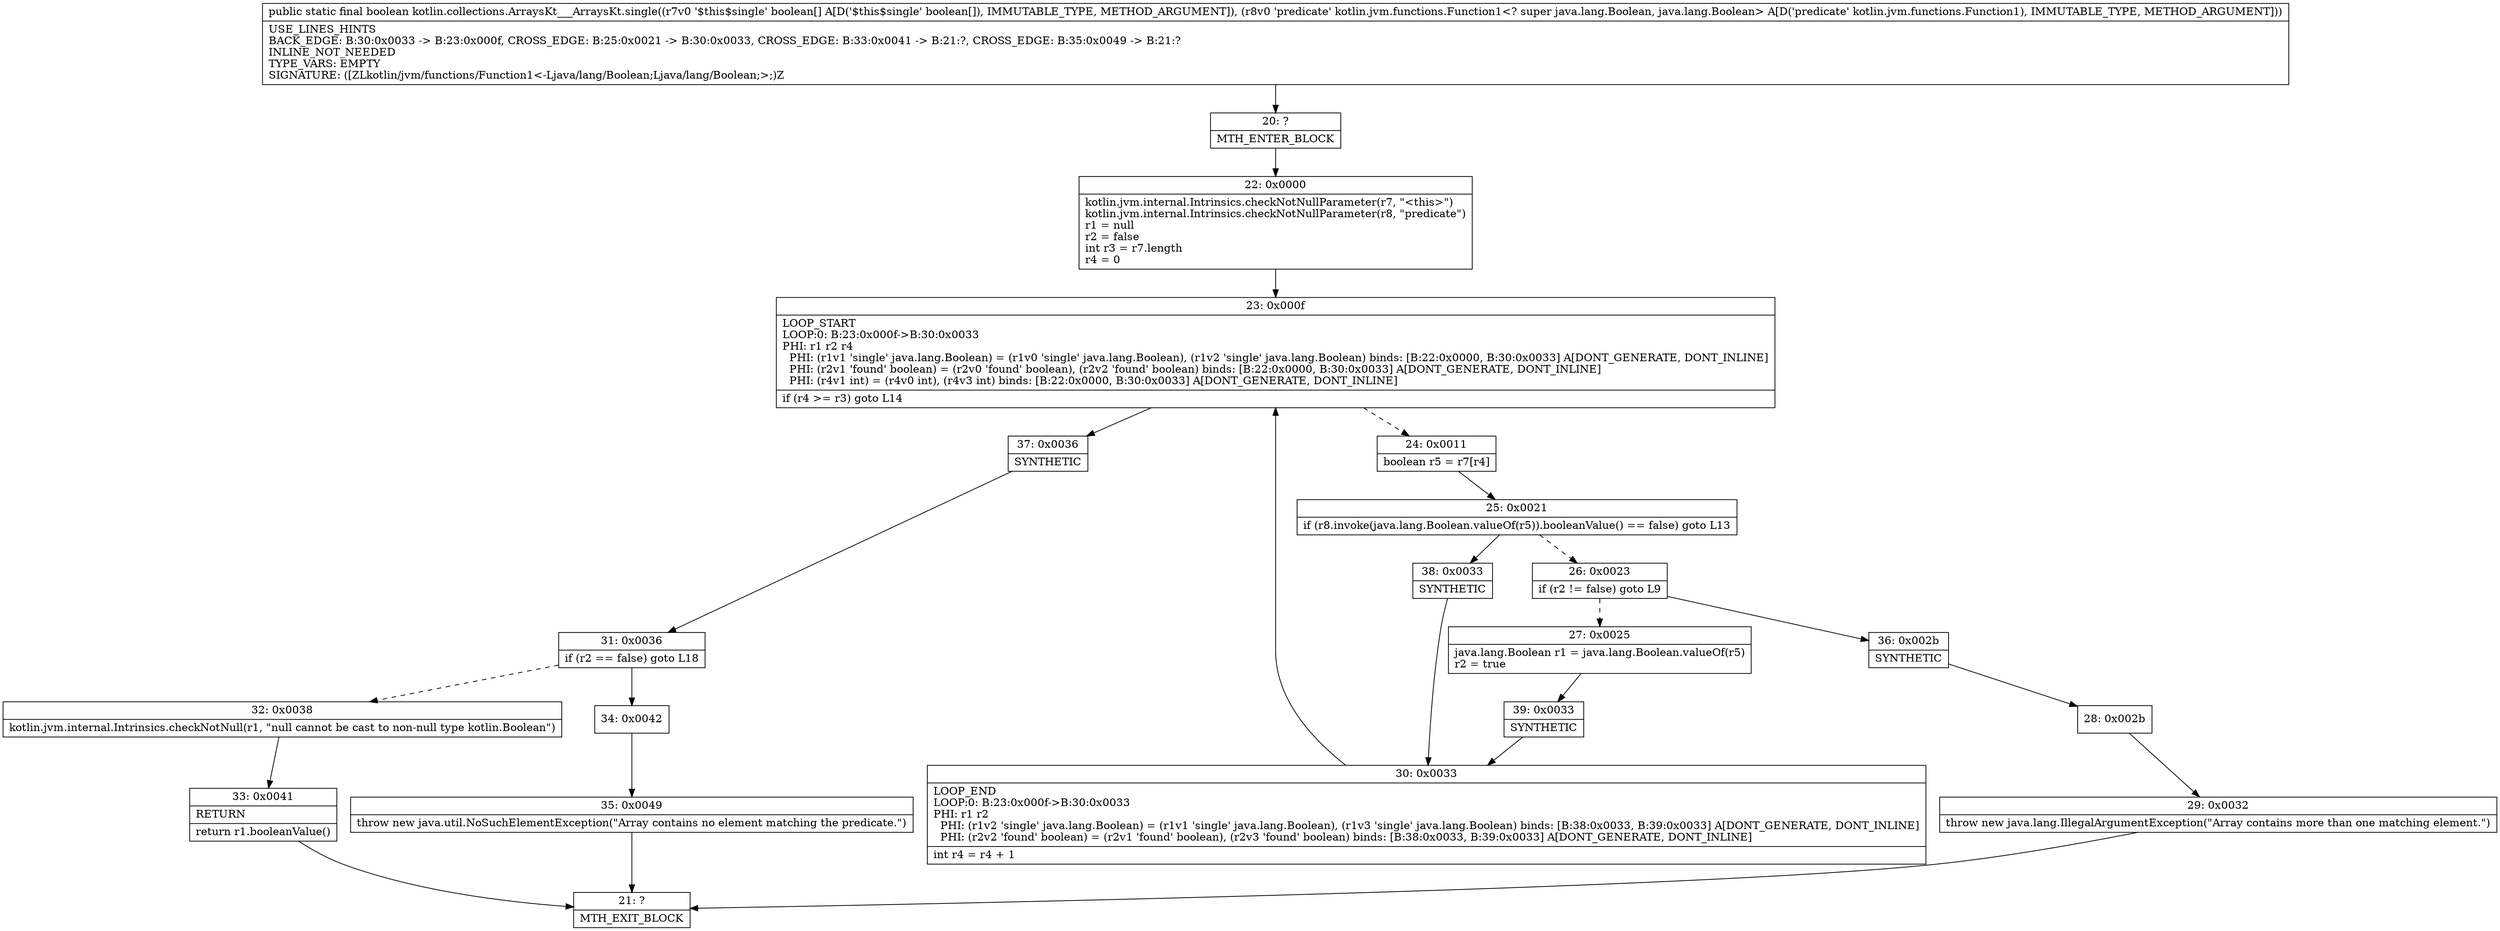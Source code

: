 digraph "CFG forkotlin.collections.ArraysKt___ArraysKt.single([ZLkotlin\/jvm\/functions\/Function1;)Z" {
Node_20 [shape=record,label="{20\:\ ?|MTH_ENTER_BLOCK\l}"];
Node_22 [shape=record,label="{22\:\ 0x0000|kotlin.jvm.internal.Intrinsics.checkNotNullParameter(r7, \"\<this\>\")\lkotlin.jvm.internal.Intrinsics.checkNotNullParameter(r8, \"predicate\")\lr1 = null\lr2 = false\lint r3 = r7.length\lr4 = 0\l}"];
Node_23 [shape=record,label="{23\:\ 0x000f|LOOP_START\lLOOP:0: B:23:0x000f\-\>B:30:0x0033\lPHI: r1 r2 r4 \l  PHI: (r1v1 'single' java.lang.Boolean) = (r1v0 'single' java.lang.Boolean), (r1v2 'single' java.lang.Boolean) binds: [B:22:0x0000, B:30:0x0033] A[DONT_GENERATE, DONT_INLINE]\l  PHI: (r2v1 'found' boolean) = (r2v0 'found' boolean), (r2v2 'found' boolean) binds: [B:22:0x0000, B:30:0x0033] A[DONT_GENERATE, DONT_INLINE]\l  PHI: (r4v1 int) = (r4v0 int), (r4v3 int) binds: [B:22:0x0000, B:30:0x0033] A[DONT_GENERATE, DONT_INLINE]\l|if (r4 \>= r3) goto L14\l}"];
Node_24 [shape=record,label="{24\:\ 0x0011|boolean r5 = r7[r4]\l}"];
Node_25 [shape=record,label="{25\:\ 0x0021|if (r8.invoke(java.lang.Boolean.valueOf(r5)).booleanValue() == false) goto L13\l}"];
Node_26 [shape=record,label="{26\:\ 0x0023|if (r2 != false) goto L9\l}"];
Node_27 [shape=record,label="{27\:\ 0x0025|java.lang.Boolean r1 = java.lang.Boolean.valueOf(r5)\lr2 = true\l}"];
Node_39 [shape=record,label="{39\:\ 0x0033|SYNTHETIC\l}"];
Node_30 [shape=record,label="{30\:\ 0x0033|LOOP_END\lLOOP:0: B:23:0x000f\-\>B:30:0x0033\lPHI: r1 r2 \l  PHI: (r1v2 'single' java.lang.Boolean) = (r1v1 'single' java.lang.Boolean), (r1v3 'single' java.lang.Boolean) binds: [B:38:0x0033, B:39:0x0033] A[DONT_GENERATE, DONT_INLINE]\l  PHI: (r2v2 'found' boolean) = (r2v1 'found' boolean), (r2v3 'found' boolean) binds: [B:38:0x0033, B:39:0x0033] A[DONT_GENERATE, DONT_INLINE]\l|int r4 = r4 + 1\l}"];
Node_36 [shape=record,label="{36\:\ 0x002b|SYNTHETIC\l}"];
Node_28 [shape=record,label="{28\:\ 0x002b}"];
Node_29 [shape=record,label="{29\:\ 0x0032|throw new java.lang.IllegalArgumentException(\"Array contains more than one matching element.\")\l}"];
Node_21 [shape=record,label="{21\:\ ?|MTH_EXIT_BLOCK\l}"];
Node_38 [shape=record,label="{38\:\ 0x0033|SYNTHETIC\l}"];
Node_37 [shape=record,label="{37\:\ 0x0036|SYNTHETIC\l}"];
Node_31 [shape=record,label="{31\:\ 0x0036|if (r2 == false) goto L18\l}"];
Node_32 [shape=record,label="{32\:\ 0x0038|kotlin.jvm.internal.Intrinsics.checkNotNull(r1, \"null cannot be cast to non\-null type kotlin.Boolean\")\l}"];
Node_33 [shape=record,label="{33\:\ 0x0041|RETURN\l|return r1.booleanValue()\l}"];
Node_34 [shape=record,label="{34\:\ 0x0042}"];
Node_35 [shape=record,label="{35\:\ 0x0049|throw new java.util.NoSuchElementException(\"Array contains no element matching the predicate.\")\l}"];
MethodNode[shape=record,label="{public static final boolean kotlin.collections.ArraysKt___ArraysKt.single((r7v0 '$this$single' boolean[] A[D('$this$single' boolean[]), IMMUTABLE_TYPE, METHOD_ARGUMENT]), (r8v0 'predicate' kotlin.jvm.functions.Function1\<? super java.lang.Boolean, java.lang.Boolean\> A[D('predicate' kotlin.jvm.functions.Function1), IMMUTABLE_TYPE, METHOD_ARGUMENT]))  | USE_LINES_HINTS\lBACK_EDGE: B:30:0x0033 \-\> B:23:0x000f, CROSS_EDGE: B:25:0x0021 \-\> B:30:0x0033, CROSS_EDGE: B:33:0x0041 \-\> B:21:?, CROSS_EDGE: B:35:0x0049 \-\> B:21:?\lINLINE_NOT_NEEDED\lTYPE_VARS: EMPTY\lSIGNATURE: ([ZLkotlin\/jvm\/functions\/Function1\<\-Ljava\/lang\/Boolean;Ljava\/lang\/Boolean;\>;)Z\l}"];
MethodNode -> Node_20;Node_20 -> Node_22;
Node_22 -> Node_23;
Node_23 -> Node_24[style=dashed];
Node_23 -> Node_37;
Node_24 -> Node_25;
Node_25 -> Node_26[style=dashed];
Node_25 -> Node_38;
Node_26 -> Node_27[style=dashed];
Node_26 -> Node_36;
Node_27 -> Node_39;
Node_39 -> Node_30;
Node_30 -> Node_23;
Node_36 -> Node_28;
Node_28 -> Node_29;
Node_29 -> Node_21;
Node_38 -> Node_30;
Node_37 -> Node_31;
Node_31 -> Node_32[style=dashed];
Node_31 -> Node_34;
Node_32 -> Node_33;
Node_33 -> Node_21;
Node_34 -> Node_35;
Node_35 -> Node_21;
}

